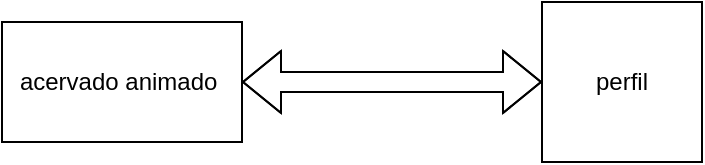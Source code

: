 <mxfile version="20.2.8" type="github">
  <diagram id="jvSRDZqplgfLGXzR-kqk" name="Página-1">
    <mxGraphModel dx="1102" dy="615" grid="1" gridSize="10" guides="1" tooltips="1" connect="1" arrows="1" fold="1" page="1" pageScale="1" pageWidth="827" pageHeight="1169" math="0" shadow="0">
      <root>
        <mxCell id="0" />
        <mxCell id="1" parent="0" />
        <mxCell id="_xIufq2aO6ypqrptMn3g-1" value="acervado animado&amp;nbsp;" style="rounded=0;whiteSpace=wrap;html=1;" vertex="1" parent="1">
          <mxGeometry x="280" y="180" width="120" height="60" as="geometry" />
        </mxCell>
        <mxCell id="_xIufq2aO6ypqrptMn3g-2" value="perfil" style="whiteSpace=wrap;html=1;aspect=fixed;" vertex="1" parent="1">
          <mxGeometry x="550" y="170" width="80" height="80" as="geometry" />
        </mxCell>
        <mxCell id="_xIufq2aO6ypqrptMn3g-3" value="" style="shape=flexArrow;endArrow=classic;startArrow=classic;html=1;rounded=0;entryX=0;entryY=0.5;entryDx=0;entryDy=0;exitX=1;exitY=0.5;exitDx=0;exitDy=0;" edge="1" parent="1" source="_xIufq2aO6ypqrptMn3g-1" target="_xIufq2aO6ypqrptMn3g-2">
          <mxGeometry width="100" height="100" relative="1" as="geometry">
            <mxPoint x="360" y="370" as="sourcePoint" />
            <mxPoint x="460" y="270" as="targetPoint" />
            <Array as="points">
              <mxPoint x="490" y="210" />
            </Array>
          </mxGeometry>
        </mxCell>
      </root>
    </mxGraphModel>
  </diagram>
</mxfile>
